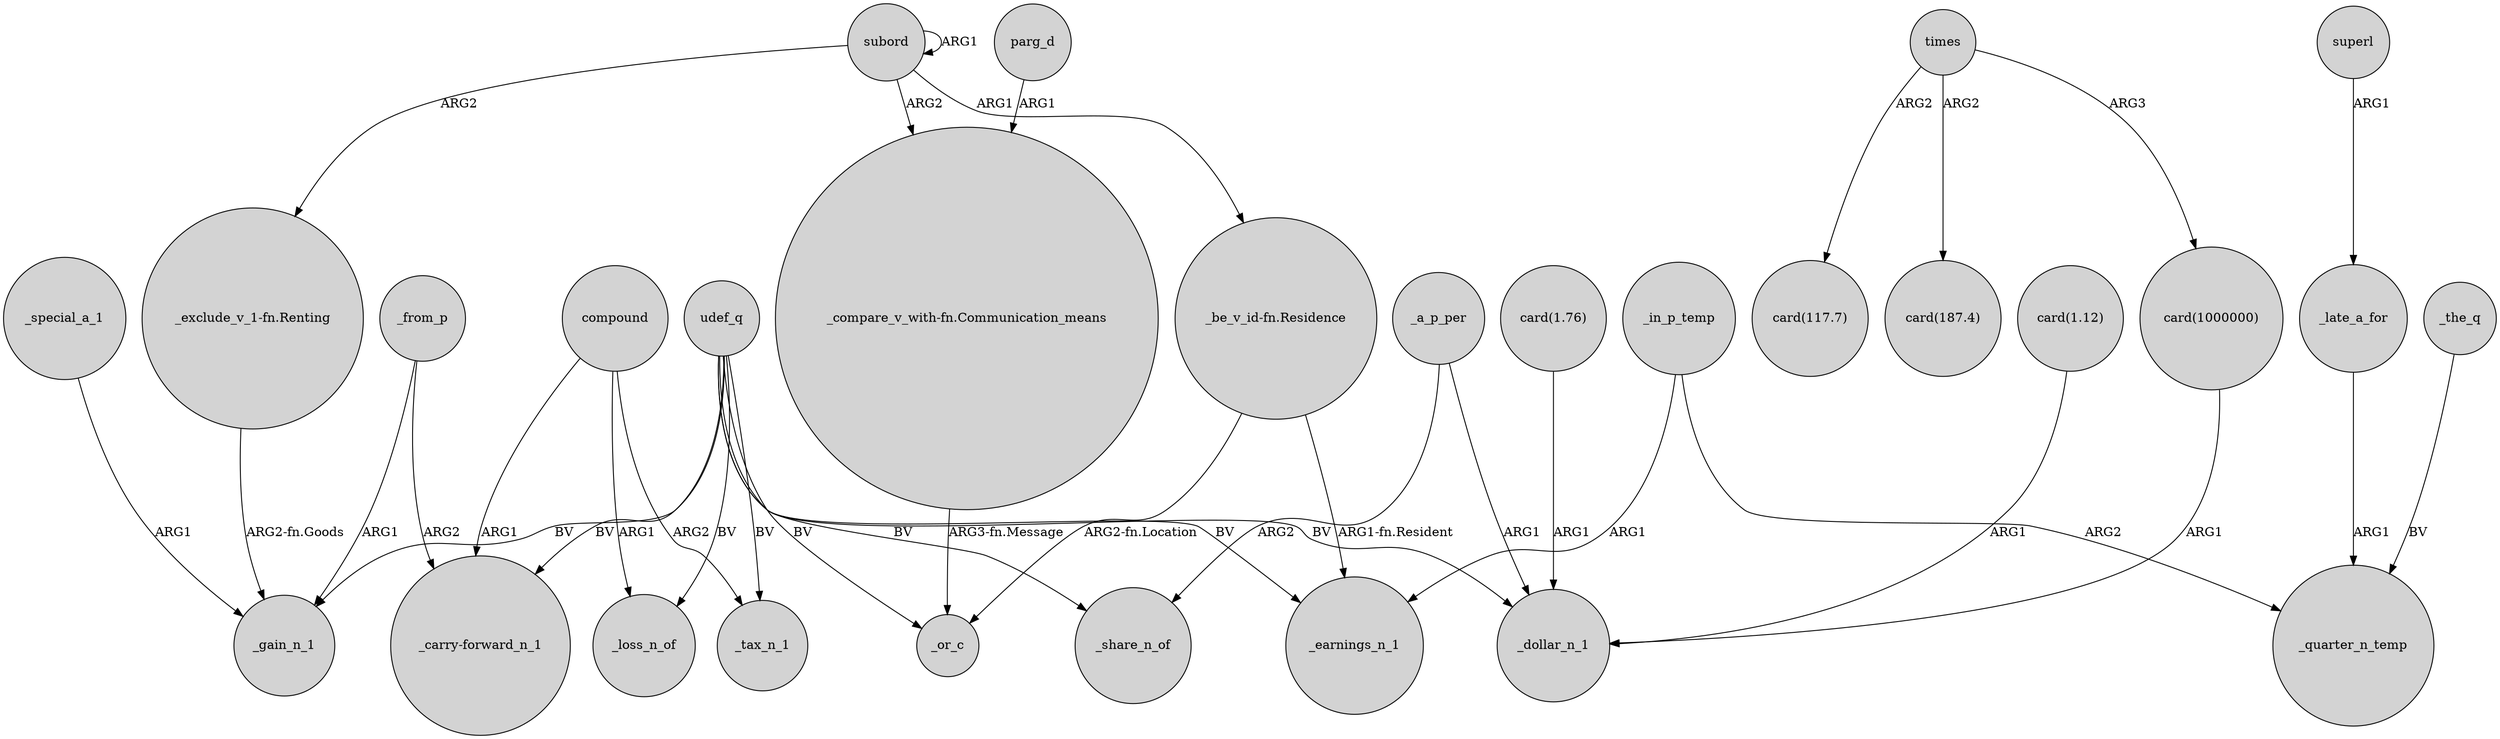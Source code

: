 digraph {
	node [shape=circle style=filled]
	subord -> "_be_v_id-fn.Residence" [label=ARG1]
	_late_a_for -> _quarter_n_temp [label=ARG1]
	_in_p_temp -> _quarter_n_temp [label=ARG2]
	_special_a_1 -> _gain_n_1 [label=ARG1]
	_from_p -> "_carry-forward_n_1" [label=ARG2]
	"_compare_v_with-fn.Communication_means" -> _or_c [label="ARG3-fn.Message"]
	_the_q -> _quarter_n_temp [label=BV]
	superl -> _late_a_for [label=ARG1]
	udef_q -> _tax_n_1 [label=BV]
	times -> "card(1000000)" [label=ARG3]
	subord -> subord [label=ARG1]
	"_be_v_id-fn.Residence" -> _or_c [label="ARG2-fn.Location"]
	udef_q -> _or_c [label=BV]
	parg_d -> "_compare_v_with-fn.Communication_means" [label=ARG1]
	udef_q -> "_carry-forward_n_1" [label=BV]
	"card(1.12)" -> _dollar_n_1 [label=ARG1]
	compound -> _loss_n_of [label=ARG1]
	_a_p_per -> _share_n_of [label=ARG2]
	udef_q -> _earnings_n_1 [label=BV]
	times -> "card(117.7)" [label=ARG2]
	udef_q -> _share_n_of [label=BV]
	subord -> "_compare_v_with-fn.Communication_means" [label=ARG2]
	udef_q -> _loss_n_of [label=BV]
	compound -> _tax_n_1 [label=ARG2]
	udef_q -> _dollar_n_1 [label=BV]
	"card(1000000)" -> _dollar_n_1 [label=ARG1]
	times -> "card(187.4)" [label=ARG2]
	_a_p_per -> _dollar_n_1 [label=ARG1]
	subord -> "_exclude_v_1-fn.Renting" [label=ARG2]
	"_be_v_id-fn.Residence" -> _earnings_n_1 [label="ARG1-fn.Resident"]
	"card(1.76)" -> _dollar_n_1 [label=ARG1]
	_from_p -> _gain_n_1 [label=ARG1]
	"_exclude_v_1-fn.Renting" -> _gain_n_1 [label="ARG2-fn.Goods"]
	_in_p_temp -> _earnings_n_1 [label=ARG1]
	compound -> "_carry-forward_n_1" [label=ARG1]
	udef_q -> _gain_n_1 [label=BV]
}
